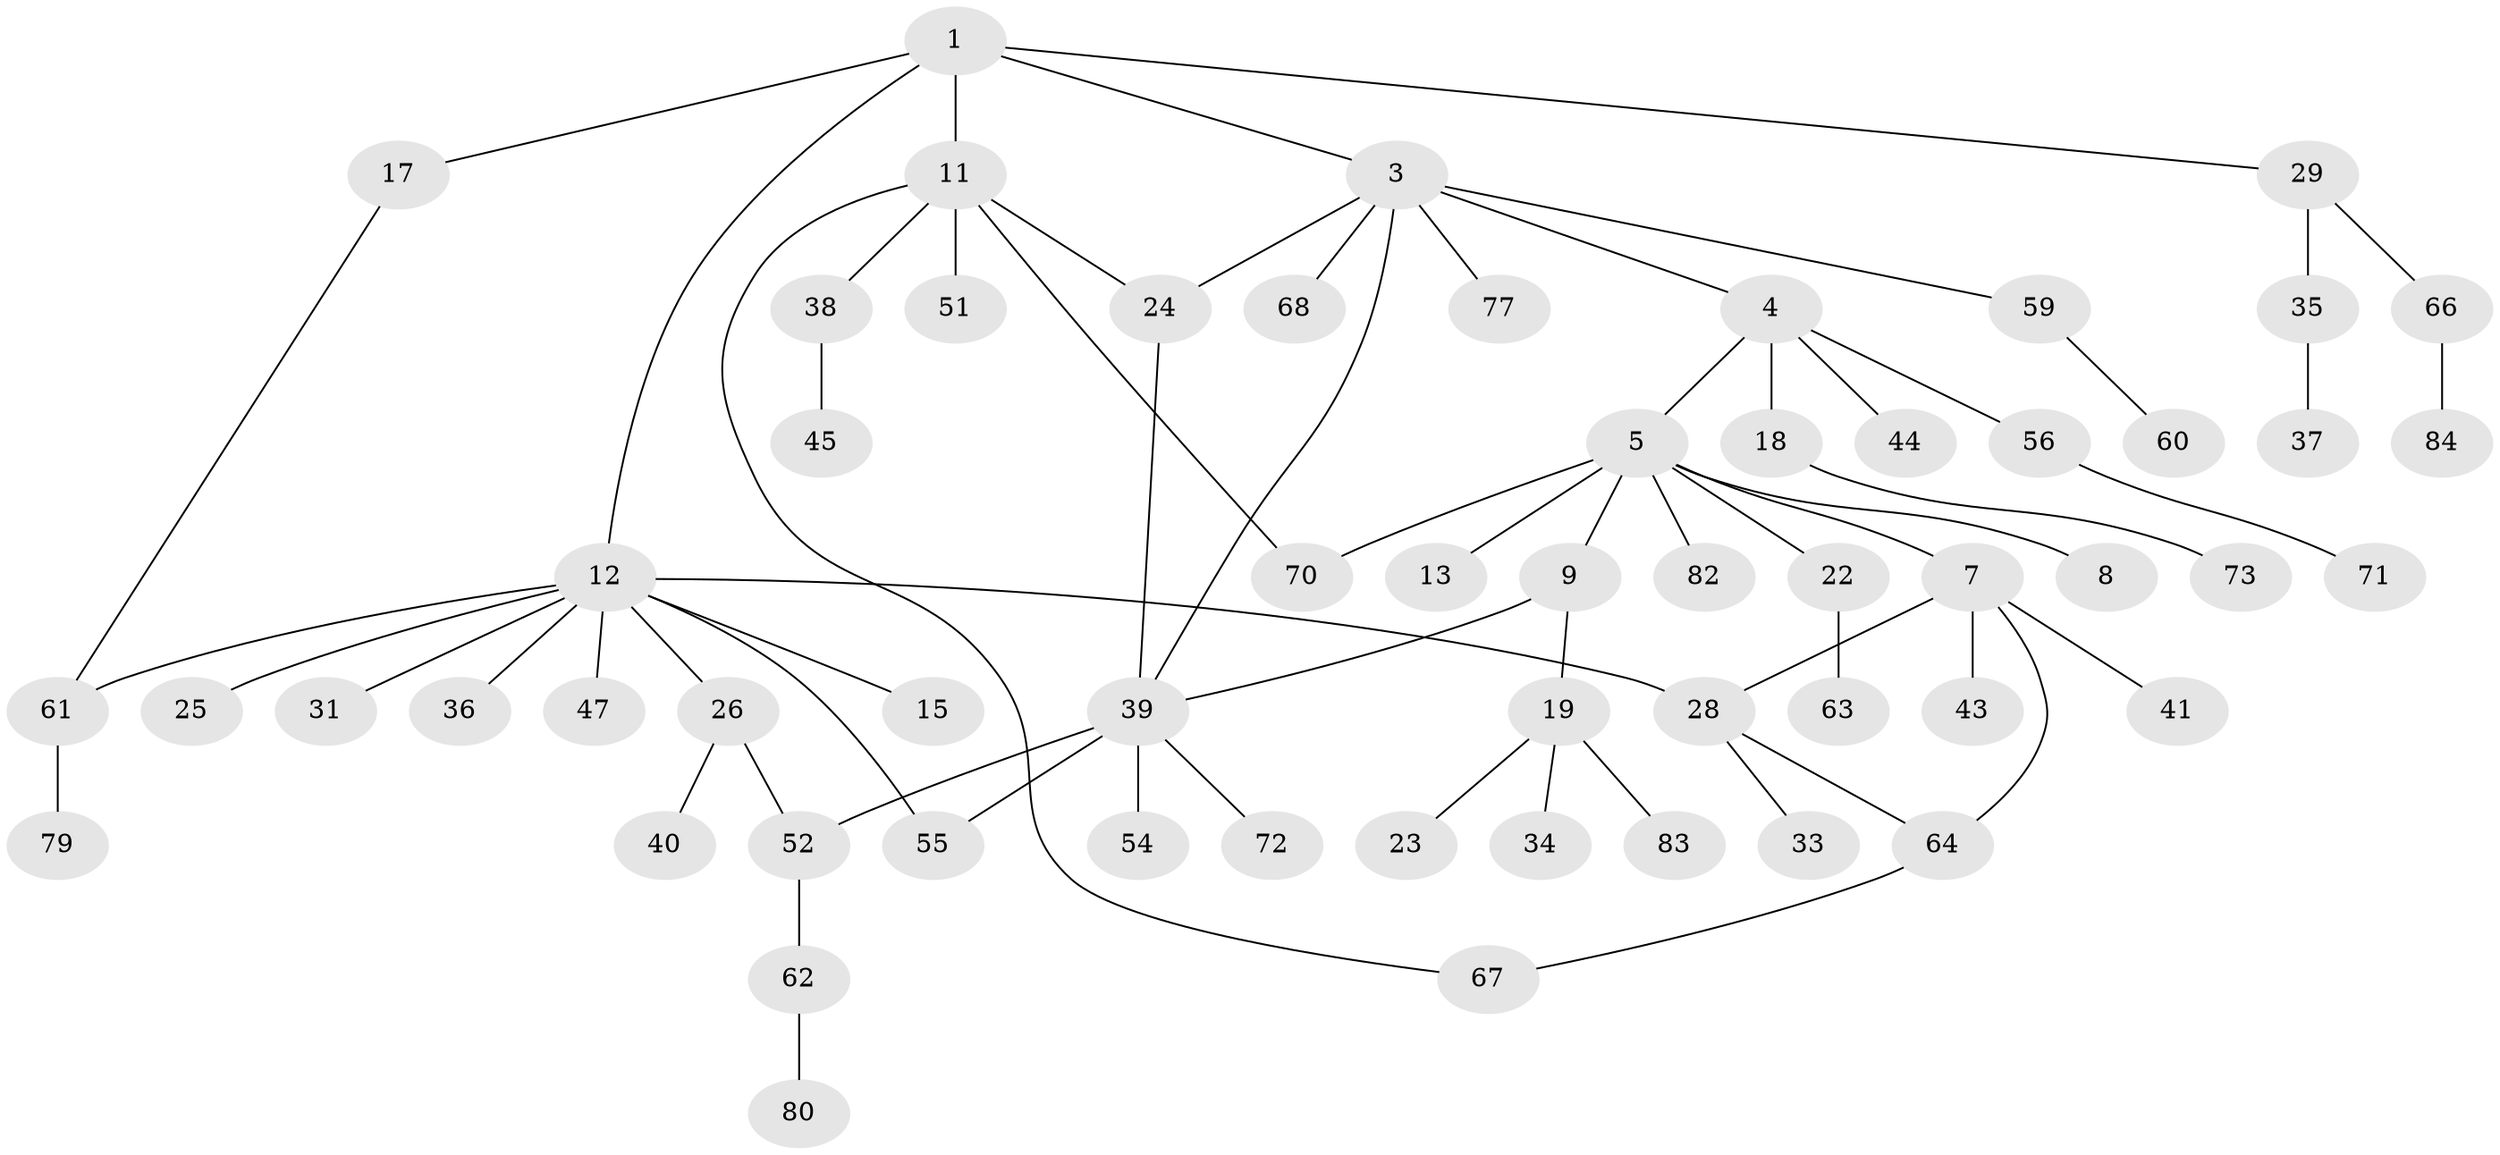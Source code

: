// original degree distribution, {5: 0.05555555555555555, 3: 0.15555555555555556, 6: 0.022222222222222223, 4: 0.05555555555555555, 2: 0.32222222222222224, 9: 0.011111111111111112, 1: 0.37777777777777777}
// Generated by graph-tools (version 1.1) at 2025/41/03/06/25 10:41:28]
// undirected, 59 vertices, 68 edges
graph export_dot {
graph [start="1"]
  node [color=gray90,style=filled];
  1 [super="+2"];
  3 [super="+20"];
  4 [super="+16"];
  5 [super="+6"];
  7 [super="+30"];
  8 [super="+49"];
  9 [super="+10"];
  11 [super="+14"];
  12 [super="+48"];
  13;
  15;
  17 [super="+21"];
  18 [super="+53"];
  19 [super="+32"];
  22 [super="+27"];
  23;
  24 [super="+81"];
  25 [super="+65"];
  26 [super="+50"];
  28 [super="+58"];
  29;
  31 [super="+86"];
  33 [super="+46"];
  34;
  35;
  36;
  37;
  38;
  39 [super="+42"];
  40;
  41;
  43;
  44 [super="+88"];
  45 [super="+90"];
  47;
  51 [super="+74"];
  52 [super="+57"];
  54 [super="+69"];
  55;
  56;
  59;
  60 [super="+76"];
  61 [super="+87"];
  62 [super="+89"];
  63;
  64 [super="+78"];
  66;
  67;
  68;
  70;
  71 [super="+75"];
  72;
  73;
  77;
  79 [super="+85"];
  80;
  82;
  83;
  84;
  1 -- 3;
  1 -- 11 [weight=2];
  1 -- 29;
  1 -- 12;
  1 -- 17;
  3 -- 4;
  3 -- 24;
  3 -- 77;
  3 -- 39;
  3 -- 59;
  3 -- 68;
  4 -- 5;
  4 -- 18;
  4 -- 56;
  4 -- 44;
  5 -- 9;
  5 -- 13;
  5 -- 22;
  5 -- 82;
  5 -- 70;
  5 -- 7;
  5 -- 8;
  7 -- 43;
  7 -- 64;
  7 -- 41;
  7 -- 28;
  9 -- 19;
  9 -- 39;
  11 -- 38;
  11 -- 51;
  11 -- 70;
  11 -- 24;
  11 -- 67;
  12 -- 15;
  12 -- 25;
  12 -- 26;
  12 -- 28;
  12 -- 31;
  12 -- 36;
  12 -- 47;
  12 -- 61;
  12 -- 55;
  17 -- 61;
  18 -- 73;
  19 -- 23;
  19 -- 34;
  19 -- 83;
  22 -- 63;
  24 -- 39;
  26 -- 40;
  26 -- 52;
  28 -- 33;
  28 -- 64;
  29 -- 35;
  29 -- 66;
  35 -- 37;
  38 -- 45;
  39 -- 72;
  39 -- 52;
  39 -- 55;
  39 -- 54;
  52 -- 62;
  56 -- 71;
  59 -- 60;
  61 -- 79;
  62 -- 80;
  64 -- 67;
  66 -- 84;
}
